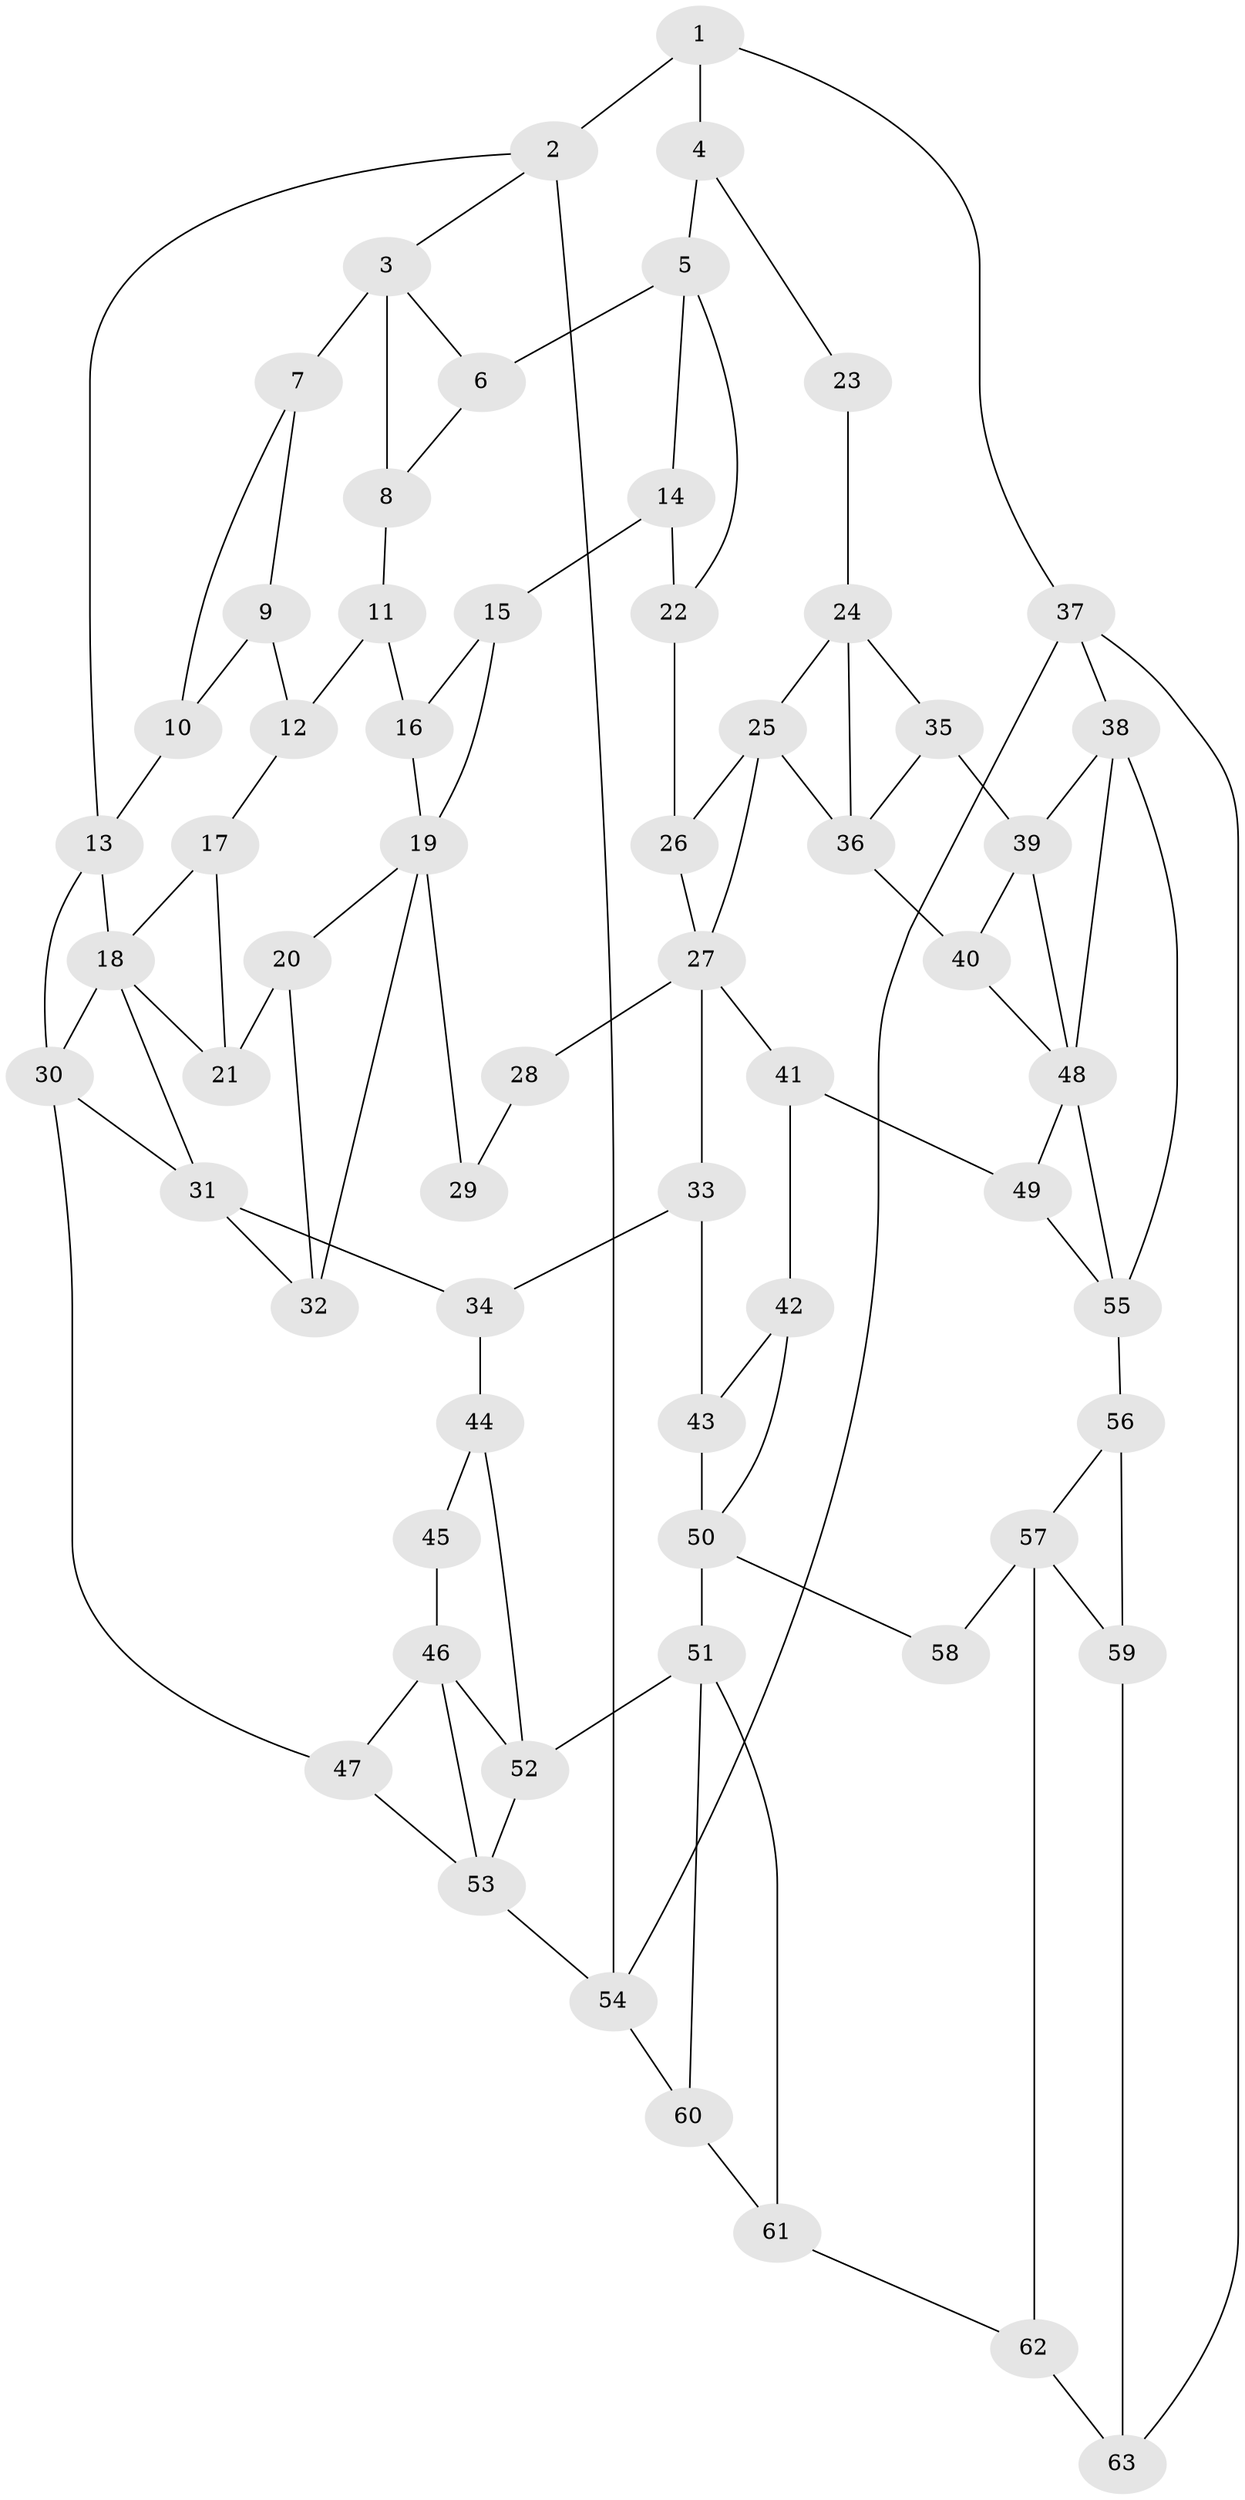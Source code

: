 // original degree distribution, {3: 0.023809523809523808, 6: 0.21428571428571427, 4: 0.21428571428571427, 5: 0.5476190476190477}
// Generated by graph-tools (version 1.1) at 2025/38/03/09/25 02:38:34]
// undirected, 63 vertices, 106 edges
graph export_dot {
graph [start="1"]
  node [color=gray90,style=filled];
  1;
  2;
  3;
  4;
  5;
  6;
  7;
  8;
  9;
  10;
  11;
  12;
  13;
  14;
  15;
  16;
  17;
  18;
  19;
  20;
  21;
  22;
  23;
  24;
  25;
  26;
  27;
  28;
  29;
  30;
  31;
  32;
  33;
  34;
  35;
  36;
  37;
  38;
  39;
  40;
  41;
  42;
  43;
  44;
  45;
  46;
  47;
  48;
  49;
  50;
  51;
  52;
  53;
  54;
  55;
  56;
  57;
  58;
  59;
  60;
  61;
  62;
  63;
  1 -- 2 [weight=1.0];
  1 -- 4 [weight=2.0];
  1 -- 37 [weight=1.0];
  2 -- 3 [weight=1.0];
  2 -- 13 [weight=1.0];
  2 -- 54 [weight=1.0];
  3 -- 6 [weight=1.0];
  3 -- 7 [weight=2.0];
  3 -- 8 [weight=1.0];
  4 -- 5 [weight=2.0];
  4 -- 23 [weight=2.0];
  5 -- 6 [weight=2.0];
  5 -- 14 [weight=1.0];
  5 -- 22 [weight=1.0];
  6 -- 8 [weight=1.0];
  7 -- 9 [weight=1.0];
  7 -- 10 [weight=1.0];
  8 -- 11 [weight=1.0];
  9 -- 10 [weight=1.0];
  9 -- 12 [weight=1.0];
  10 -- 13 [weight=1.0];
  11 -- 12 [weight=1.0];
  11 -- 16 [weight=1.0];
  12 -- 17 [weight=1.0];
  13 -- 18 [weight=2.0];
  13 -- 30 [weight=1.0];
  14 -- 15 [weight=1.0];
  14 -- 22 [weight=1.0];
  15 -- 16 [weight=1.0];
  15 -- 19 [weight=1.0];
  16 -- 19 [weight=1.0];
  17 -- 18 [weight=1.0];
  17 -- 21 [weight=1.0];
  18 -- 21 [weight=1.0];
  18 -- 30 [weight=1.0];
  18 -- 31 [weight=1.0];
  19 -- 20 [weight=1.0];
  19 -- 29 [weight=2.0];
  19 -- 32 [weight=1.0];
  20 -- 21 [weight=1.0];
  20 -- 32 [weight=1.0];
  22 -- 26 [weight=1.0];
  23 -- 24 [weight=2.0];
  24 -- 25 [weight=2.0];
  24 -- 35 [weight=1.0];
  24 -- 36 [weight=1.0];
  25 -- 26 [weight=1.0];
  25 -- 27 [weight=1.0];
  25 -- 36 [weight=1.0];
  26 -- 27 [weight=1.0];
  27 -- 28 [weight=2.0];
  27 -- 33 [weight=1.0];
  27 -- 41 [weight=1.0];
  28 -- 29 [weight=1.0];
  30 -- 31 [weight=1.0];
  30 -- 47 [weight=2.0];
  31 -- 32 [weight=1.0];
  31 -- 34 [weight=1.0];
  33 -- 34 [weight=1.0];
  33 -- 43 [weight=1.0];
  34 -- 44 [weight=1.0];
  35 -- 36 [weight=1.0];
  35 -- 39 [weight=2.0];
  36 -- 40 [weight=1.0];
  37 -- 38 [weight=1.0];
  37 -- 54 [weight=1.0];
  37 -- 63 [weight=1.0];
  38 -- 39 [weight=1.0];
  38 -- 48 [weight=1.0];
  38 -- 55 [weight=1.0];
  39 -- 40 [weight=1.0];
  39 -- 48 [weight=1.0];
  40 -- 48 [weight=1.0];
  41 -- 42 [weight=1.0];
  41 -- 49 [weight=1.0];
  42 -- 43 [weight=1.0];
  42 -- 50 [weight=1.0];
  43 -- 50 [weight=1.0];
  44 -- 45 [weight=1.0];
  44 -- 52 [weight=1.0];
  45 -- 46 [weight=2.0];
  46 -- 47 [weight=2.0];
  46 -- 52 [weight=1.0];
  46 -- 53 [weight=1.0];
  47 -- 53 [weight=1.0];
  48 -- 49 [weight=1.0];
  48 -- 55 [weight=2.0];
  49 -- 55 [weight=1.0];
  50 -- 51 [weight=2.0];
  50 -- 58 [weight=1.0];
  51 -- 52 [weight=2.0];
  51 -- 60 [weight=1.0];
  51 -- 61 [weight=1.0];
  52 -- 53 [weight=1.0];
  53 -- 54 [weight=1.0];
  54 -- 60 [weight=1.0];
  55 -- 56 [weight=2.0];
  56 -- 57 [weight=1.0];
  56 -- 59 [weight=3.0];
  57 -- 58 [weight=2.0];
  57 -- 59 [weight=2.0];
  57 -- 62 [weight=1.0];
  59 -- 63 [weight=1.0];
  60 -- 61 [weight=1.0];
  61 -- 62 [weight=1.0];
  62 -- 63 [weight=1.0];
}
